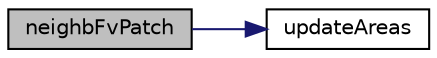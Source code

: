 digraph "neighbFvPatch"
{
  bgcolor="transparent";
  edge [fontname="Helvetica",fontsize="10",labelfontname="Helvetica",labelfontsize="10"];
  node [fontname="Helvetica",fontsize="10",shape=record];
  rankdir="LR";
  Node1 [label="neighbFvPatch",height=0.2,width=0.4,color="black", fillcolor="grey75", style="filled" fontcolor="black"];
  Node1 -> Node2 [color="midnightblue",fontsize="10",style="solid",fontname="Helvetica"];
  Node2 [label="updateAreas",height=0.2,width=0.4,color="black",URL="$classFoam_1_1cyclicACMIFvPatch.html#aed132c748958e8dfd911d88f3def2914",tooltip="Update the patch areas after AMI update. "];
}
